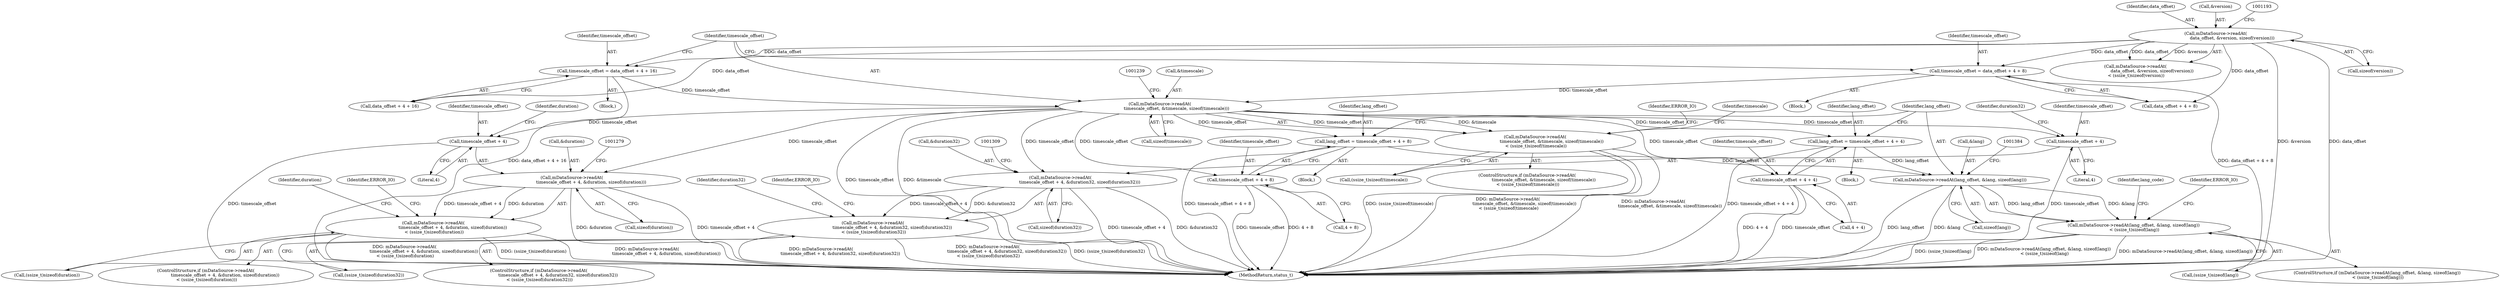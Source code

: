 digraph "0_Android_f81038006b4c59a5a148dcad887371206033c28f_2@API" {
"1001232" [label="(Call,mDataSource->readAt(\n                        timescale_offset, &timescale, sizeof(timescale)))"];
"1001205" [label="(Call,timescale_offset = data_offset + 4 + 16)"];
"1001186" [label="(Call,mDataSource->readAt(\n                        data_offset, &version, sizeof(version)))"];
"1001218" [label="(Call,timescale_offset = data_offset + 4 + 8)"];
"1001231" [label="(Call,mDataSource->readAt(\n                        timescale_offset, &timescale, sizeof(timescale))\n < (ssize_t)sizeof(timescale))"];
"1001270" [label="(Call,mDataSource->readAt(\n                            timescale_offset + 4, &duration, sizeof(duration)))"];
"1001269" [label="(Call,mDataSource->readAt(\n                            timescale_offset + 4, &duration, sizeof(duration))\n < (ssize_t)sizeof(duration))"];
"1001271" [label="(Call,timescale_offset + 4)"];
"1001300" [label="(Call,mDataSource->readAt(\n                            timescale_offset + 4, &duration32, sizeof(duration32)))"];
"1001299" [label="(Call,mDataSource->readAt(\n                            timescale_offset + 4, &duration32, sizeof(duration32))\n < (ssize_t)sizeof(duration32))"];
"1001301" [label="(Call,timescale_offset + 4)"];
"1001351" [label="(Call,lang_offset = timescale_offset + 4 + 8)"];
"1001377" [label="(Call,mDataSource->readAt(lang_offset, &lang, sizeof(lang)))"];
"1001376" [label="(Call,mDataSource->readAt(lang_offset, &lang, sizeof(lang))\n < (ssize_t)sizeof(lang))"];
"1001353" [label="(Call,timescale_offset + 4 + 8)"];
"1001364" [label="(Call,lang_offset = timescale_offset + 4 + 4)"];
"1001366" [label="(Call,timescale_offset + 4 + 4)"];
"1001234" [label="(Call,&timescale)"];
"1001287" [label="(Identifier,duration)"];
"1001302" [label="(Identifier,timescale_offset)"];
"1001236" [label="(Call,sizeof(timescale))"];
"1001275" [label="(Identifier,duration)"];
"1001393" [label="(Identifier,lang_code)"];
"1001317" [label="(Identifier,duration32)"];
"1001378" [label="(Identifier,lang_offset)"];
"1001383" [label="(Call,(ssize_t)sizeof(lang))"];
"1001284" [label="(Identifier,ERROR_IO)"];
"1001187" [label="(Identifier,data_offset)"];
"1003289" [label="(MethodReturn,status_t)"];
"1001231" [label="(Call,mDataSource->readAt(\n                        timescale_offset, &timescale, sizeof(timescale))\n < (ssize_t)sizeof(timescale))"];
"1001278" [label="(Call,(ssize_t)sizeof(duration))"];
"1001205" [label="(Call,timescale_offset = data_offset + 4 + 16)"];
"1001305" [label="(Identifier,duration32)"];
"1001276" [label="(Call,sizeof(duration))"];
"1001381" [label="(Call,sizeof(lang))"];
"1001354" [label="(Identifier,timescale_offset)"];
"1001350" [label="(Block,)"];
"1001188" [label="(Call,&version)"];
"1001363" [label="(Block,)"];
"1001376" [label="(Call,mDataSource->readAt(lang_offset, &lang, sizeof(lang))\n < (ssize_t)sizeof(lang))"];
"1001186" [label="(Call,mDataSource->readAt(\n                        data_offset, &version, sizeof(version)))"];
"1001269" [label="(Call,mDataSource->readAt(\n                            timescale_offset + 4, &duration, sizeof(duration))\n < (ssize_t)sizeof(duration))"];
"1001232" [label="(Call,mDataSource->readAt(\n                        timescale_offset, &timescale, sizeof(timescale)))"];
"1001207" [label="(Call,data_offset + 4 + 16)"];
"1001206" [label="(Identifier,timescale_offset)"];
"1001364" [label="(Call,lang_offset = timescale_offset + 4 + 4)"];
"1001230" [label="(ControlStructure,if (mDataSource->readAt(\n                        timescale_offset, &timescale, sizeof(timescale))\n < (ssize_t)sizeof(timescale)))"];
"1001271" [label="(Call,timescale_offset + 4)"];
"1001233" [label="(Identifier,timescale_offset)"];
"1001352" [label="(Identifier,lang_offset)"];
"1001353" [label="(Call,timescale_offset + 4 + 8)"];
"1001217" [label="(Block,)"];
"1001204" [label="(Block,)"];
"1001375" [label="(ControlStructure,if (mDataSource->readAt(lang_offset, &lang, sizeof(lang))\n < (ssize_t)sizeof(lang)))"];
"1001268" [label="(ControlStructure,if (mDataSource->readAt(\n                            timescale_offset + 4, &duration, sizeof(duration))\n < (ssize_t)sizeof(duration)))"];
"1001220" [label="(Call,data_offset + 4 + 8)"];
"1001244" [label="(Identifier,ERROR_IO)"];
"1001366" [label="(Call,timescale_offset + 4 + 4)"];
"1001301" [label="(Call,timescale_offset + 4)"];
"1001190" [label="(Call,sizeof(version))"];
"1001274" [label="(Call,&duration)"];
"1001272" [label="(Identifier,timescale_offset)"];
"1001219" [label="(Identifier,timescale_offset)"];
"1001303" [label="(Literal,4)"];
"1001377" [label="(Call,mDataSource->readAt(lang_offset, &lang, sizeof(lang)))"];
"1001298" [label="(ControlStructure,if (mDataSource->readAt(\n                            timescale_offset + 4, &duration32, sizeof(duration32))\n < (ssize_t)sizeof(duration32)))"];
"1001365" [label="(Identifier,lang_offset)"];
"1001238" [label="(Call,(ssize_t)sizeof(timescale))"];
"1001389" [label="(Identifier,ERROR_IO)"];
"1001185" [label="(Call,mDataSource->readAt(\n                        data_offset, &version, sizeof(version))\n < (ssize_t)sizeof(version))"];
"1001351" [label="(Call,lang_offset = timescale_offset + 4 + 8)"];
"1001218" [label="(Call,timescale_offset = data_offset + 4 + 8)"];
"1001270" [label="(Call,mDataSource->readAt(\n                            timescale_offset + 4, &duration, sizeof(duration)))"];
"1001273" [label="(Literal,4)"];
"1001308" [label="(Call,(ssize_t)sizeof(duration32))"];
"1001299" [label="(Call,mDataSource->readAt(\n                            timescale_offset + 4, &duration32, sizeof(duration32))\n < (ssize_t)sizeof(duration32))"];
"1001379" [label="(Call,&lang)"];
"1001304" [label="(Call,&duration32)"];
"1001247" [label="(Identifier,timescale)"];
"1001367" [label="(Identifier,timescale_offset)"];
"1001306" [label="(Call,sizeof(duration32))"];
"1001300" [label="(Call,mDataSource->readAt(\n                            timescale_offset + 4, &duration32, sizeof(duration32)))"];
"1001314" [label="(Identifier,ERROR_IO)"];
"1001368" [label="(Call,4 + 4)"];
"1001355" [label="(Call,4 + 8)"];
"1001232" -> "1001231"  [label="AST: "];
"1001232" -> "1001236"  [label="CFG: "];
"1001233" -> "1001232"  [label="AST: "];
"1001234" -> "1001232"  [label="AST: "];
"1001236" -> "1001232"  [label="AST: "];
"1001239" -> "1001232"  [label="CFG: "];
"1001232" -> "1003289"  [label="DDG: timescale_offset"];
"1001232" -> "1003289"  [label="DDG: &timescale"];
"1001232" -> "1001231"  [label="DDG: timescale_offset"];
"1001232" -> "1001231"  [label="DDG: &timescale"];
"1001205" -> "1001232"  [label="DDG: timescale_offset"];
"1001218" -> "1001232"  [label="DDG: timescale_offset"];
"1001232" -> "1001270"  [label="DDG: timescale_offset"];
"1001232" -> "1001271"  [label="DDG: timescale_offset"];
"1001232" -> "1001300"  [label="DDG: timescale_offset"];
"1001232" -> "1001301"  [label="DDG: timescale_offset"];
"1001232" -> "1001351"  [label="DDG: timescale_offset"];
"1001232" -> "1001353"  [label="DDG: timescale_offset"];
"1001232" -> "1001364"  [label="DDG: timescale_offset"];
"1001232" -> "1001366"  [label="DDG: timescale_offset"];
"1001205" -> "1001204"  [label="AST: "];
"1001205" -> "1001207"  [label="CFG: "];
"1001206" -> "1001205"  [label="AST: "];
"1001207" -> "1001205"  [label="AST: "];
"1001233" -> "1001205"  [label="CFG: "];
"1001205" -> "1003289"  [label="DDG: data_offset + 4 + 16"];
"1001186" -> "1001205"  [label="DDG: data_offset"];
"1001186" -> "1001185"  [label="AST: "];
"1001186" -> "1001190"  [label="CFG: "];
"1001187" -> "1001186"  [label="AST: "];
"1001188" -> "1001186"  [label="AST: "];
"1001190" -> "1001186"  [label="AST: "];
"1001193" -> "1001186"  [label="CFG: "];
"1001186" -> "1003289"  [label="DDG: &version"];
"1001186" -> "1003289"  [label="DDG: data_offset"];
"1001186" -> "1001185"  [label="DDG: data_offset"];
"1001186" -> "1001185"  [label="DDG: &version"];
"1001186" -> "1001207"  [label="DDG: data_offset"];
"1001186" -> "1001218"  [label="DDG: data_offset"];
"1001186" -> "1001220"  [label="DDG: data_offset"];
"1001218" -> "1001217"  [label="AST: "];
"1001218" -> "1001220"  [label="CFG: "];
"1001219" -> "1001218"  [label="AST: "];
"1001220" -> "1001218"  [label="AST: "];
"1001233" -> "1001218"  [label="CFG: "];
"1001218" -> "1003289"  [label="DDG: data_offset + 4 + 8"];
"1001231" -> "1001230"  [label="AST: "];
"1001231" -> "1001238"  [label="CFG: "];
"1001238" -> "1001231"  [label="AST: "];
"1001244" -> "1001231"  [label="CFG: "];
"1001247" -> "1001231"  [label="CFG: "];
"1001231" -> "1003289"  [label="DDG: mDataSource->readAt(\n                        timescale_offset, &timescale, sizeof(timescale))"];
"1001231" -> "1003289"  [label="DDG: (ssize_t)sizeof(timescale)"];
"1001231" -> "1003289"  [label="DDG: mDataSource->readAt(\n                        timescale_offset, &timescale, sizeof(timescale))\n < (ssize_t)sizeof(timescale)"];
"1001270" -> "1001269"  [label="AST: "];
"1001270" -> "1001276"  [label="CFG: "];
"1001271" -> "1001270"  [label="AST: "];
"1001274" -> "1001270"  [label="AST: "];
"1001276" -> "1001270"  [label="AST: "];
"1001279" -> "1001270"  [label="CFG: "];
"1001270" -> "1003289"  [label="DDG: timescale_offset + 4"];
"1001270" -> "1003289"  [label="DDG: &duration"];
"1001270" -> "1001269"  [label="DDG: timescale_offset + 4"];
"1001270" -> "1001269"  [label="DDG: &duration"];
"1001269" -> "1001268"  [label="AST: "];
"1001269" -> "1001278"  [label="CFG: "];
"1001278" -> "1001269"  [label="AST: "];
"1001284" -> "1001269"  [label="CFG: "];
"1001287" -> "1001269"  [label="CFG: "];
"1001269" -> "1003289"  [label="DDG: (ssize_t)sizeof(duration)"];
"1001269" -> "1003289"  [label="DDG: mDataSource->readAt(\n                            timescale_offset + 4, &duration, sizeof(duration))"];
"1001269" -> "1003289"  [label="DDG: mDataSource->readAt(\n                            timescale_offset + 4, &duration, sizeof(duration))\n < (ssize_t)sizeof(duration)"];
"1001271" -> "1001273"  [label="CFG: "];
"1001272" -> "1001271"  [label="AST: "];
"1001273" -> "1001271"  [label="AST: "];
"1001275" -> "1001271"  [label="CFG: "];
"1001271" -> "1003289"  [label="DDG: timescale_offset"];
"1001300" -> "1001299"  [label="AST: "];
"1001300" -> "1001306"  [label="CFG: "];
"1001301" -> "1001300"  [label="AST: "];
"1001304" -> "1001300"  [label="AST: "];
"1001306" -> "1001300"  [label="AST: "];
"1001309" -> "1001300"  [label="CFG: "];
"1001300" -> "1003289"  [label="DDG: timescale_offset + 4"];
"1001300" -> "1003289"  [label="DDG: &duration32"];
"1001300" -> "1001299"  [label="DDG: timescale_offset + 4"];
"1001300" -> "1001299"  [label="DDG: &duration32"];
"1001299" -> "1001298"  [label="AST: "];
"1001299" -> "1001308"  [label="CFG: "];
"1001308" -> "1001299"  [label="AST: "];
"1001314" -> "1001299"  [label="CFG: "];
"1001317" -> "1001299"  [label="CFG: "];
"1001299" -> "1003289"  [label="DDG: mDataSource->readAt(\n                            timescale_offset + 4, &duration32, sizeof(duration32))\n < (ssize_t)sizeof(duration32)"];
"1001299" -> "1003289"  [label="DDG: (ssize_t)sizeof(duration32)"];
"1001299" -> "1003289"  [label="DDG: mDataSource->readAt(\n                            timescale_offset + 4, &duration32, sizeof(duration32))"];
"1001301" -> "1001303"  [label="CFG: "];
"1001302" -> "1001301"  [label="AST: "];
"1001303" -> "1001301"  [label="AST: "];
"1001305" -> "1001301"  [label="CFG: "];
"1001301" -> "1003289"  [label="DDG: timescale_offset"];
"1001351" -> "1001350"  [label="AST: "];
"1001351" -> "1001353"  [label="CFG: "];
"1001352" -> "1001351"  [label="AST: "];
"1001353" -> "1001351"  [label="AST: "];
"1001378" -> "1001351"  [label="CFG: "];
"1001351" -> "1003289"  [label="DDG: timescale_offset + 4 + 8"];
"1001351" -> "1001377"  [label="DDG: lang_offset"];
"1001377" -> "1001376"  [label="AST: "];
"1001377" -> "1001381"  [label="CFG: "];
"1001378" -> "1001377"  [label="AST: "];
"1001379" -> "1001377"  [label="AST: "];
"1001381" -> "1001377"  [label="AST: "];
"1001384" -> "1001377"  [label="CFG: "];
"1001377" -> "1003289"  [label="DDG: lang_offset"];
"1001377" -> "1003289"  [label="DDG: &lang"];
"1001377" -> "1001376"  [label="DDG: lang_offset"];
"1001377" -> "1001376"  [label="DDG: &lang"];
"1001364" -> "1001377"  [label="DDG: lang_offset"];
"1001376" -> "1001375"  [label="AST: "];
"1001376" -> "1001383"  [label="CFG: "];
"1001383" -> "1001376"  [label="AST: "];
"1001389" -> "1001376"  [label="CFG: "];
"1001393" -> "1001376"  [label="CFG: "];
"1001376" -> "1003289"  [label="DDG: mDataSource->readAt(lang_offset, &lang, sizeof(lang))"];
"1001376" -> "1003289"  [label="DDG: (ssize_t)sizeof(lang)"];
"1001376" -> "1003289"  [label="DDG: mDataSource->readAt(lang_offset, &lang, sizeof(lang))\n < (ssize_t)sizeof(lang)"];
"1001353" -> "1001355"  [label="CFG: "];
"1001354" -> "1001353"  [label="AST: "];
"1001355" -> "1001353"  [label="AST: "];
"1001353" -> "1003289"  [label="DDG: 4 + 8"];
"1001353" -> "1003289"  [label="DDG: timescale_offset"];
"1001364" -> "1001363"  [label="AST: "];
"1001364" -> "1001366"  [label="CFG: "];
"1001365" -> "1001364"  [label="AST: "];
"1001366" -> "1001364"  [label="AST: "];
"1001378" -> "1001364"  [label="CFG: "];
"1001364" -> "1003289"  [label="DDG: timescale_offset + 4 + 4"];
"1001366" -> "1001368"  [label="CFG: "];
"1001367" -> "1001366"  [label="AST: "];
"1001368" -> "1001366"  [label="AST: "];
"1001366" -> "1003289"  [label="DDG: timescale_offset"];
"1001366" -> "1003289"  [label="DDG: 4 + 4"];
}
